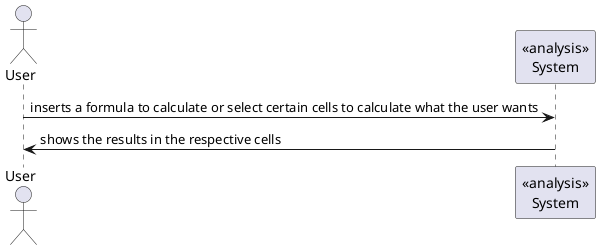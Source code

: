 @startuml doc-files/lang01.1_Instructions_block_sd_analysis.png

actor User
participant "<<analysis>>\nSystem" as System


User -> System: inserts a formula to calculate or select certain cells to calculate what the user wants
User <- System: shows the results in the respective cells


@enduml